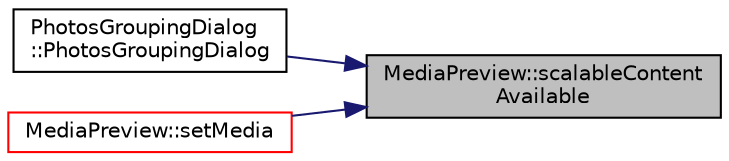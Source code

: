 digraph "MediaPreview::scalableContentAvailable"
{
 // LATEX_PDF_SIZE
  edge [fontname="Helvetica",fontsize="10",labelfontname="Helvetica",labelfontsize="10"];
  node [fontname="Helvetica",fontsize="10",shape=record];
  rankdir="RL";
  Node1 [label="MediaPreview::scalableContent\lAvailable",height=0.2,width=0.4,color="black", fillcolor="grey75", style="filled", fontcolor="black",tooltip=" "];
  Node1 -> Node2 [dir="back",color="midnightblue",fontsize="10",style="solid",fontname="Helvetica"];
  Node2 [label="PhotosGroupingDialog\l::PhotosGroupingDialog",height=0.2,width=0.4,color="black", fillcolor="white", style="filled",URL="$class_photos_grouping_dialog.html#aeed3a4a101b4a4397df363f55f3dc7a1",tooltip=" "];
  Node1 -> Node3 [dir="back",color="midnightblue",fontsize="10",style="solid",fontname="Helvetica"];
  Node3 [label="MediaPreview::setMedia",height=0.2,width=0.4,color="red", fillcolor="white", style="filled",URL="$class_media_preview.html#a4aa614d60c4c1c0858ed4cc44016bba3",tooltip=" "];
}
